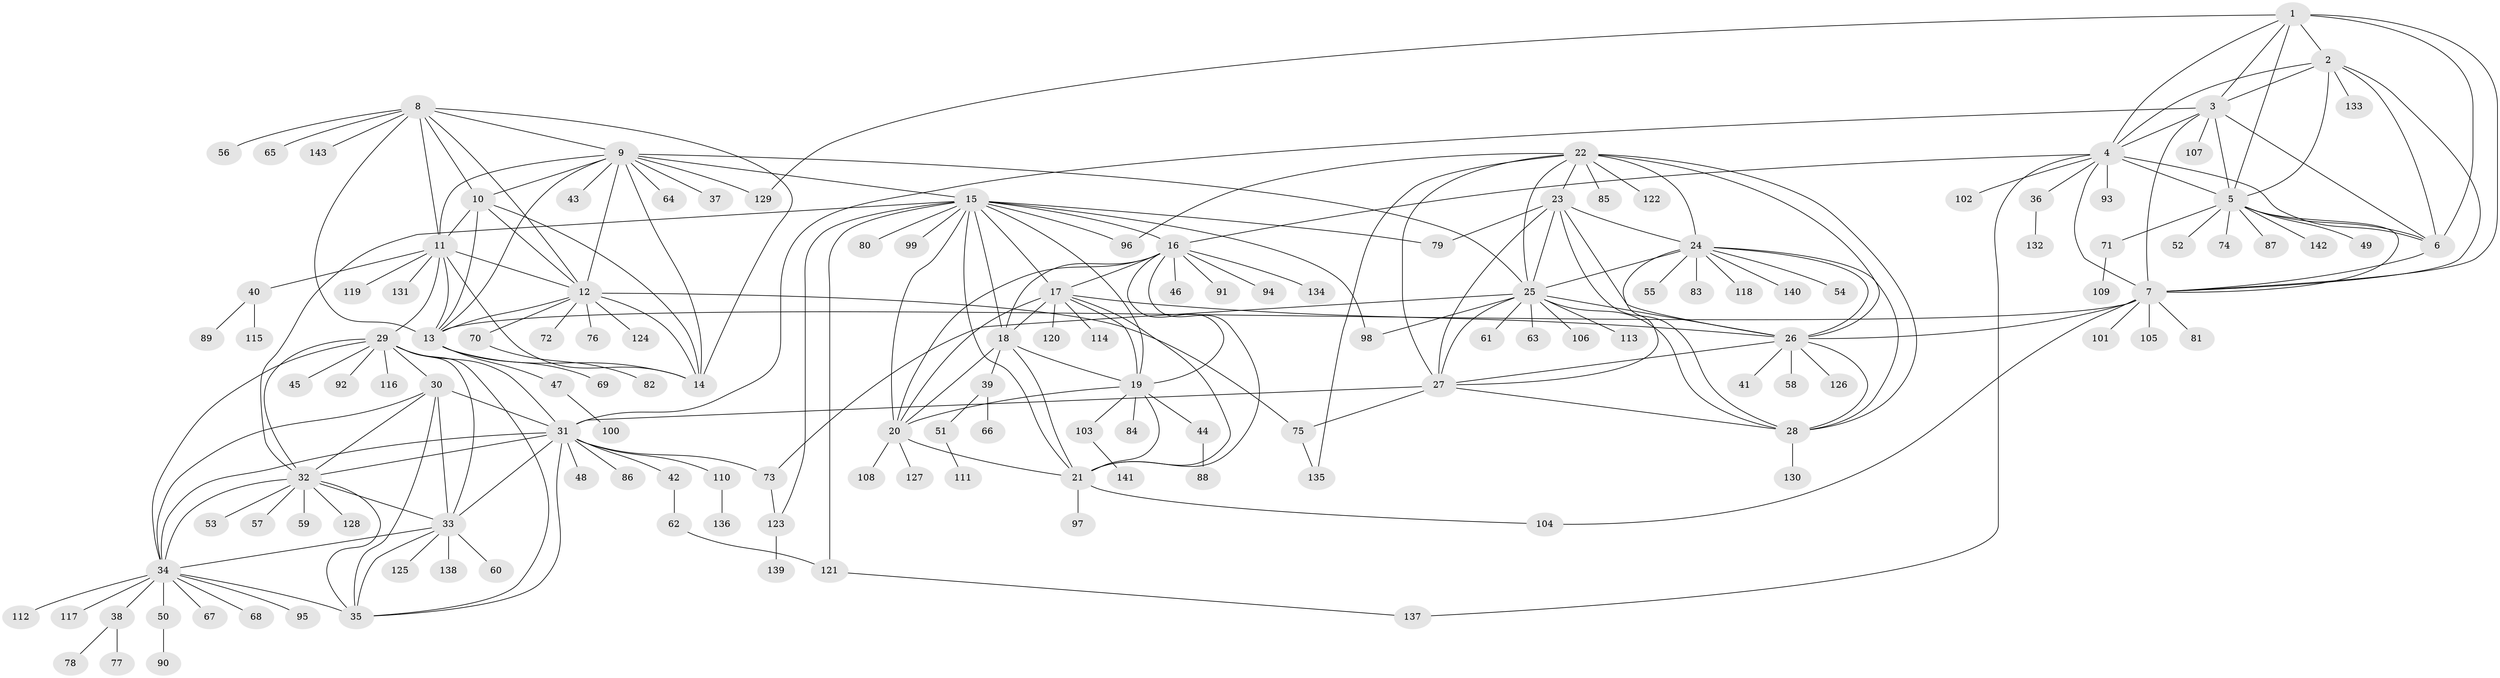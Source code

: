 // coarse degree distribution, {8: 0.05128205128205128, 5: 0.02564102564102564, 9: 0.03418803418803419, 10: 0.017094017094017096, 11: 0.042735042735042736, 4: 0.008547008547008548, 7: 0.02564102564102564, 14: 0.008547008547008548, 12: 0.008547008547008548, 6: 0.017094017094017096, 2: 0.10256410256410256, 1: 0.6068376068376068, 3: 0.05128205128205128}
// Generated by graph-tools (version 1.1) at 2025/24/03/03/25 07:24:17]
// undirected, 143 vertices, 234 edges
graph export_dot {
graph [start="1"]
  node [color=gray90,style=filled];
  1;
  2;
  3;
  4;
  5;
  6;
  7;
  8;
  9;
  10;
  11;
  12;
  13;
  14;
  15;
  16;
  17;
  18;
  19;
  20;
  21;
  22;
  23;
  24;
  25;
  26;
  27;
  28;
  29;
  30;
  31;
  32;
  33;
  34;
  35;
  36;
  37;
  38;
  39;
  40;
  41;
  42;
  43;
  44;
  45;
  46;
  47;
  48;
  49;
  50;
  51;
  52;
  53;
  54;
  55;
  56;
  57;
  58;
  59;
  60;
  61;
  62;
  63;
  64;
  65;
  66;
  67;
  68;
  69;
  70;
  71;
  72;
  73;
  74;
  75;
  76;
  77;
  78;
  79;
  80;
  81;
  82;
  83;
  84;
  85;
  86;
  87;
  88;
  89;
  90;
  91;
  92;
  93;
  94;
  95;
  96;
  97;
  98;
  99;
  100;
  101;
  102;
  103;
  104;
  105;
  106;
  107;
  108;
  109;
  110;
  111;
  112;
  113;
  114;
  115;
  116;
  117;
  118;
  119;
  120;
  121;
  122;
  123;
  124;
  125;
  126;
  127;
  128;
  129;
  130;
  131;
  132;
  133;
  134;
  135;
  136;
  137;
  138;
  139;
  140;
  141;
  142;
  143;
  1 -- 2;
  1 -- 3;
  1 -- 4;
  1 -- 5;
  1 -- 6;
  1 -- 7;
  1 -- 129;
  2 -- 3;
  2 -- 4;
  2 -- 5;
  2 -- 6;
  2 -- 7;
  2 -- 133;
  3 -- 4;
  3 -- 5;
  3 -- 6;
  3 -- 7;
  3 -- 31;
  3 -- 107;
  4 -- 5;
  4 -- 6;
  4 -- 7;
  4 -- 16;
  4 -- 36;
  4 -- 93;
  4 -- 102;
  4 -- 137;
  5 -- 6;
  5 -- 7;
  5 -- 49;
  5 -- 52;
  5 -- 71;
  5 -- 74;
  5 -- 87;
  5 -- 142;
  6 -- 7;
  7 -- 13;
  7 -- 26;
  7 -- 81;
  7 -- 101;
  7 -- 104;
  7 -- 105;
  8 -- 9;
  8 -- 10;
  8 -- 11;
  8 -- 12;
  8 -- 13;
  8 -- 14;
  8 -- 56;
  8 -- 65;
  8 -- 143;
  9 -- 10;
  9 -- 11;
  9 -- 12;
  9 -- 13;
  9 -- 14;
  9 -- 15;
  9 -- 25;
  9 -- 37;
  9 -- 43;
  9 -- 64;
  9 -- 129;
  10 -- 11;
  10 -- 12;
  10 -- 13;
  10 -- 14;
  11 -- 12;
  11 -- 13;
  11 -- 14;
  11 -- 29;
  11 -- 40;
  11 -- 119;
  11 -- 131;
  12 -- 13;
  12 -- 14;
  12 -- 70;
  12 -- 72;
  12 -- 75;
  12 -- 76;
  12 -- 124;
  13 -- 14;
  13 -- 47;
  13 -- 69;
  15 -- 16;
  15 -- 17;
  15 -- 18;
  15 -- 19;
  15 -- 20;
  15 -- 21;
  15 -- 32;
  15 -- 79;
  15 -- 80;
  15 -- 96;
  15 -- 98;
  15 -- 99;
  15 -- 121;
  15 -- 123;
  16 -- 17;
  16 -- 18;
  16 -- 19;
  16 -- 20;
  16 -- 21;
  16 -- 46;
  16 -- 91;
  16 -- 94;
  16 -- 134;
  17 -- 18;
  17 -- 19;
  17 -- 20;
  17 -- 21;
  17 -- 26;
  17 -- 114;
  17 -- 120;
  18 -- 19;
  18 -- 20;
  18 -- 21;
  18 -- 39;
  19 -- 20;
  19 -- 21;
  19 -- 44;
  19 -- 84;
  19 -- 103;
  20 -- 21;
  20 -- 108;
  20 -- 127;
  21 -- 97;
  21 -- 104;
  22 -- 23;
  22 -- 24;
  22 -- 25;
  22 -- 26;
  22 -- 27;
  22 -- 28;
  22 -- 85;
  22 -- 96;
  22 -- 122;
  22 -- 135;
  23 -- 24;
  23 -- 25;
  23 -- 26;
  23 -- 27;
  23 -- 28;
  23 -- 79;
  24 -- 25;
  24 -- 26;
  24 -- 27;
  24 -- 28;
  24 -- 54;
  24 -- 55;
  24 -- 83;
  24 -- 118;
  24 -- 140;
  25 -- 26;
  25 -- 27;
  25 -- 28;
  25 -- 61;
  25 -- 63;
  25 -- 73;
  25 -- 98;
  25 -- 106;
  25 -- 113;
  26 -- 27;
  26 -- 28;
  26 -- 41;
  26 -- 58;
  26 -- 126;
  27 -- 28;
  27 -- 31;
  27 -- 75;
  28 -- 130;
  29 -- 30;
  29 -- 31;
  29 -- 32;
  29 -- 33;
  29 -- 34;
  29 -- 35;
  29 -- 45;
  29 -- 92;
  29 -- 116;
  30 -- 31;
  30 -- 32;
  30 -- 33;
  30 -- 34;
  30 -- 35;
  31 -- 32;
  31 -- 33;
  31 -- 34;
  31 -- 35;
  31 -- 42;
  31 -- 48;
  31 -- 73;
  31 -- 86;
  31 -- 110;
  32 -- 33;
  32 -- 34;
  32 -- 35;
  32 -- 53;
  32 -- 57;
  32 -- 59;
  32 -- 128;
  33 -- 34;
  33 -- 35;
  33 -- 60;
  33 -- 125;
  33 -- 138;
  34 -- 35;
  34 -- 38;
  34 -- 50;
  34 -- 67;
  34 -- 68;
  34 -- 95;
  34 -- 112;
  34 -- 117;
  36 -- 132;
  38 -- 77;
  38 -- 78;
  39 -- 51;
  39 -- 66;
  40 -- 89;
  40 -- 115;
  42 -- 62;
  44 -- 88;
  47 -- 100;
  50 -- 90;
  51 -- 111;
  62 -- 121;
  70 -- 82;
  71 -- 109;
  73 -- 123;
  75 -- 135;
  103 -- 141;
  110 -- 136;
  121 -- 137;
  123 -- 139;
}
